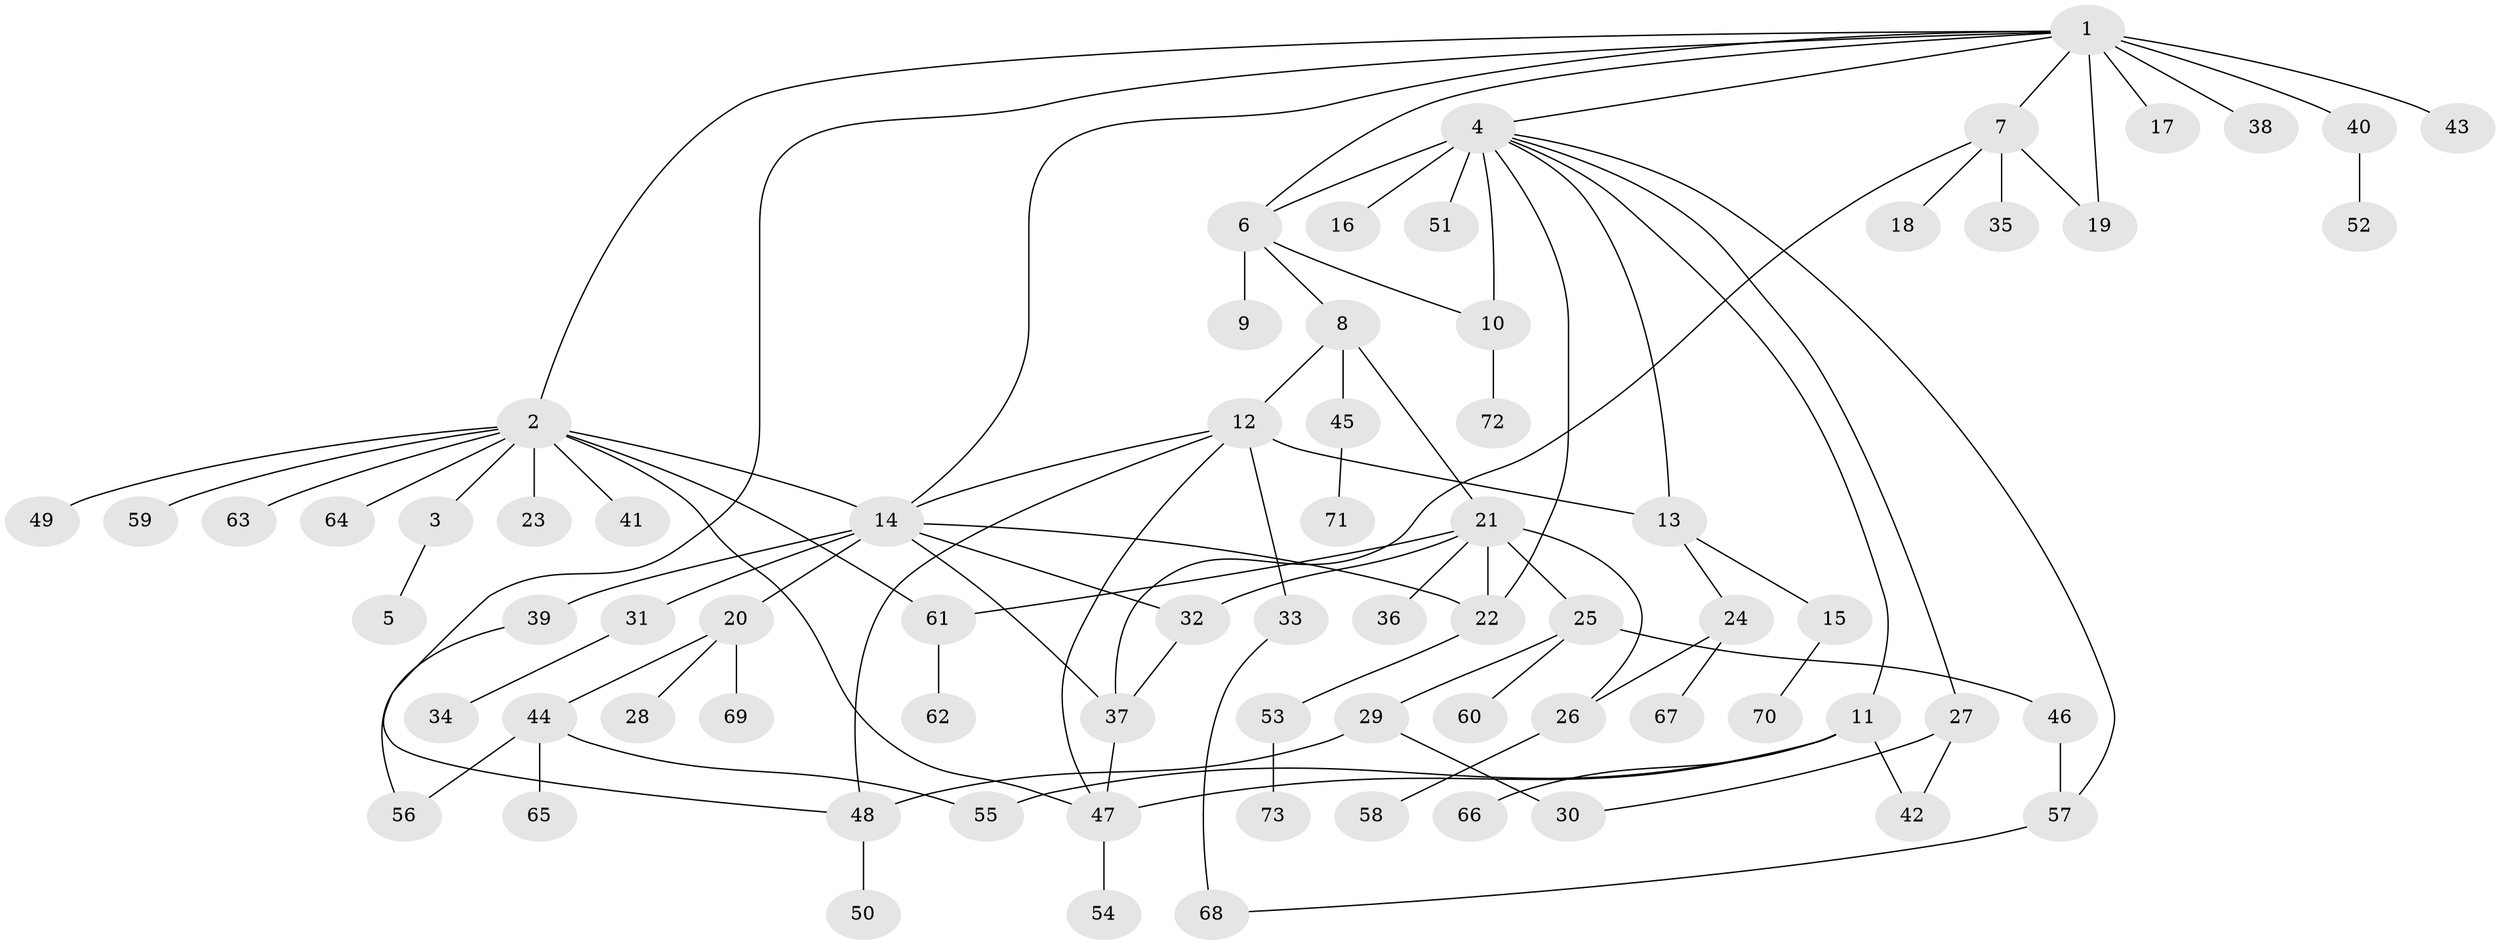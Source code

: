 // original degree distribution, {20: 0.006896551724137931, 12: 0.006896551724137931, 2: 0.1793103448275862, 15: 0.006896551724137931, 8: 0.006896551724137931, 5: 0.041379310344827586, 7: 0.020689655172413793, 1: 0.5655172413793104, 4: 0.05517241379310345, 6: 0.027586206896551724, 3: 0.07586206896551724, 13: 0.006896551724137931}
// Generated by graph-tools (version 1.1) at 2025/35/03/09/25 02:35:17]
// undirected, 73 vertices, 96 edges
graph export_dot {
graph [start="1"]
  node [color=gray90,style=filled];
  1;
  2;
  3;
  4;
  5;
  6;
  7;
  8;
  9;
  10;
  11;
  12;
  13;
  14;
  15;
  16;
  17;
  18;
  19;
  20;
  21;
  22;
  23;
  24;
  25;
  26;
  27;
  28;
  29;
  30;
  31;
  32;
  33;
  34;
  35;
  36;
  37;
  38;
  39;
  40;
  41;
  42;
  43;
  44;
  45;
  46;
  47;
  48;
  49;
  50;
  51;
  52;
  53;
  54;
  55;
  56;
  57;
  58;
  59;
  60;
  61;
  62;
  63;
  64;
  65;
  66;
  67;
  68;
  69;
  70;
  71;
  72;
  73;
  1 -- 2 [weight=1.0];
  1 -- 4 [weight=1.0];
  1 -- 6 [weight=1.0];
  1 -- 7 [weight=2.0];
  1 -- 14 [weight=1.0];
  1 -- 17 [weight=1.0];
  1 -- 19 [weight=7.0];
  1 -- 38 [weight=1.0];
  1 -- 40 [weight=1.0];
  1 -- 43 [weight=1.0];
  1 -- 48 [weight=1.0];
  2 -- 3 [weight=1.0];
  2 -- 14 [weight=1.0];
  2 -- 23 [weight=1.0];
  2 -- 41 [weight=1.0];
  2 -- 47 [weight=1.0];
  2 -- 49 [weight=1.0];
  2 -- 59 [weight=1.0];
  2 -- 61 [weight=1.0];
  2 -- 63 [weight=1.0];
  2 -- 64 [weight=1.0];
  3 -- 5 [weight=1.0];
  4 -- 6 [weight=1.0];
  4 -- 10 [weight=1.0];
  4 -- 11 [weight=1.0];
  4 -- 13 [weight=1.0];
  4 -- 16 [weight=1.0];
  4 -- 22 [weight=1.0];
  4 -- 27 [weight=1.0];
  4 -- 51 [weight=5.0];
  4 -- 57 [weight=1.0];
  6 -- 8 [weight=1.0];
  6 -- 9 [weight=3.0];
  6 -- 10 [weight=1.0];
  7 -- 18 [weight=1.0];
  7 -- 19 [weight=1.0];
  7 -- 35 [weight=1.0];
  7 -- 37 [weight=2.0];
  8 -- 12 [weight=3.0];
  8 -- 21 [weight=1.0];
  8 -- 45 [weight=1.0];
  10 -- 72 [weight=1.0];
  11 -- 42 [weight=1.0];
  11 -- 47 [weight=1.0];
  11 -- 55 [weight=1.0];
  11 -- 66 [weight=1.0];
  12 -- 13 [weight=1.0];
  12 -- 14 [weight=1.0];
  12 -- 33 [weight=1.0];
  12 -- 47 [weight=1.0];
  12 -- 48 [weight=1.0];
  13 -- 15 [weight=1.0];
  13 -- 24 [weight=1.0];
  14 -- 20 [weight=1.0];
  14 -- 22 [weight=1.0];
  14 -- 31 [weight=1.0];
  14 -- 32 [weight=1.0];
  14 -- 37 [weight=1.0];
  14 -- 39 [weight=1.0];
  15 -- 70 [weight=1.0];
  20 -- 28 [weight=1.0];
  20 -- 44 [weight=1.0];
  20 -- 69 [weight=1.0];
  21 -- 22 [weight=6.0];
  21 -- 25 [weight=1.0];
  21 -- 26 [weight=1.0];
  21 -- 32 [weight=1.0];
  21 -- 36 [weight=1.0];
  21 -- 61 [weight=1.0];
  22 -- 53 [weight=1.0];
  24 -- 26 [weight=1.0];
  24 -- 67 [weight=1.0];
  25 -- 29 [weight=1.0];
  25 -- 46 [weight=2.0];
  25 -- 60 [weight=1.0];
  26 -- 58 [weight=1.0];
  27 -- 30 [weight=1.0];
  27 -- 42 [weight=1.0];
  29 -- 30 [weight=4.0];
  29 -- 48 [weight=1.0];
  31 -- 34 [weight=1.0];
  32 -- 37 [weight=1.0];
  33 -- 68 [weight=1.0];
  37 -- 47 [weight=1.0];
  39 -- 56 [weight=1.0];
  40 -- 52 [weight=1.0];
  44 -- 55 [weight=1.0];
  44 -- 56 [weight=1.0];
  44 -- 65 [weight=1.0];
  45 -- 71 [weight=1.0];
  46 -- 57 [weight=1.0];
  47 -- 54 [weight=2.0];
  48 -- 50 [weight=1.0];
  53 -- 73 [weight=1.0];
  57 -- 68 [weight=1.0];
  61 -- 62 [weight=2.0];
}
